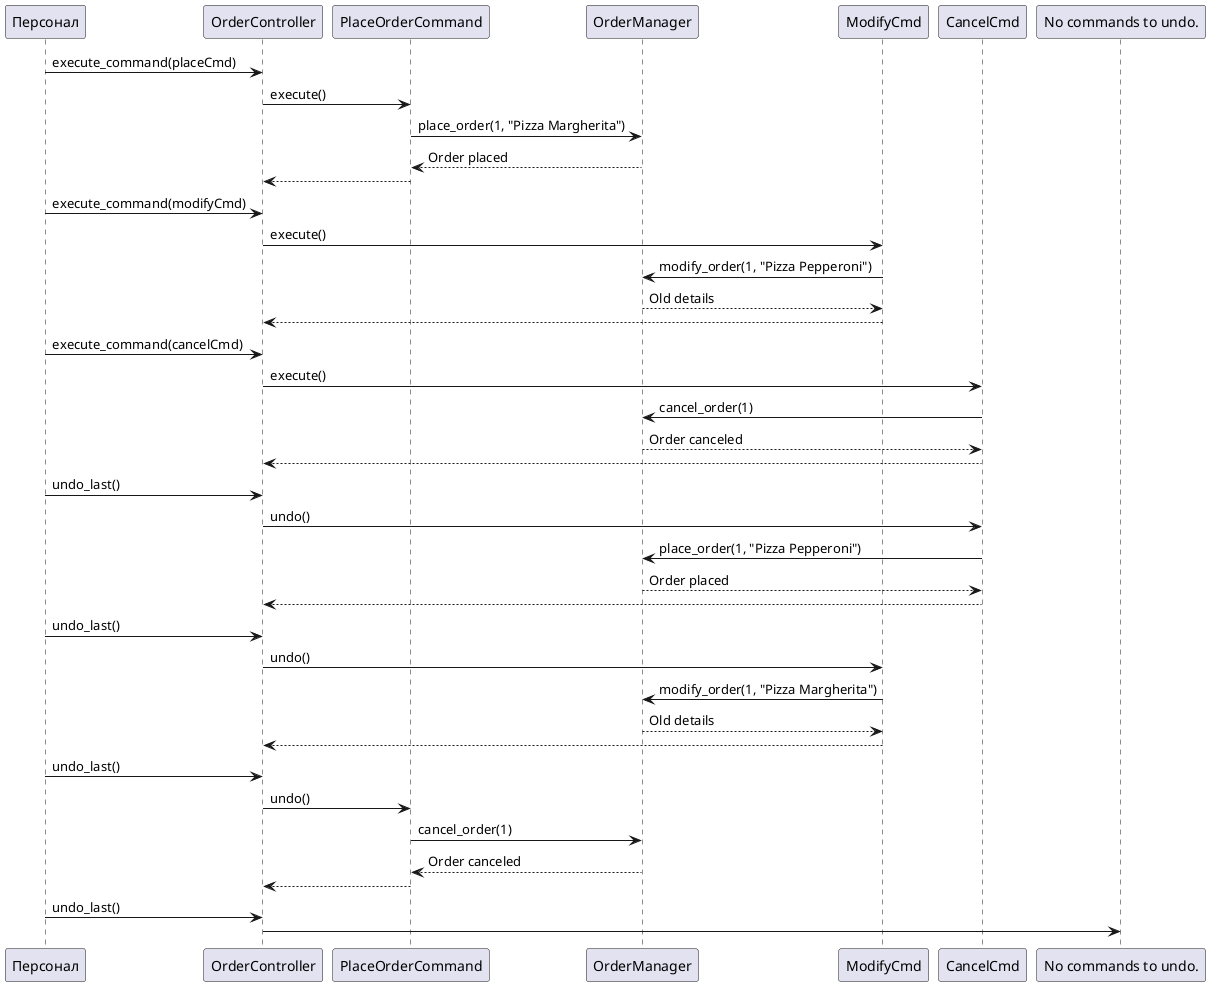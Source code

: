 @startuml
participant "Персонал" as Staff
participant "OrderController" as Controller
participant "PlaceOrderCommand" as PlaceCmd
participant "OrderManager" as Manager

Staff -> Controller: execute_command(placeCmd)
Controller -> PlaceCmd: execute()
PlaceCmd -> Manager: place_order(1, "Pizza Margherita")
Manager --> PlaceCmd: Order placed
PlaceCmd --> Controller:

Staff -> Controller: execute_command(modifyCmd)
Controller -> ModifyCmd: execute()
ModifyCmd -> Manager: modify_order(1, "Pizza Pepperoni")
Manager --> ModifyCmd: Old details
ModifyCmd --> Controller:

Staff -> Controller: execute_command(cancelCmd)
Controller -> CancelCmd: execute()
CancelCmd -> Manager: cancel_order(1)
Manager --> CancelCmd: Order canceled
CancelCmd --> Controller:

Staff -> Controller: undo_last()
Controller -> CancelCmd: undo()
CancelCmd -> Manager: place_order(1, "Pizza Pepperoni")
Manager --> CancelCmd: Order placed
CancelCmd --> Controller:

Staff -> Controller: undo_last()
Controller -> ModifyCmd: undo()
ModifyCmd -> Manager: modify_order(1, "Pizza Margherita")
Manager --> ModifyCmd: Old details
ModifyCmd --> Controller:

Staff -> Controller: undo_last()
Controller -> PlaceCmd: undo()
PlaceCmd -> Manager: cancel_order(1)
Manager --> PlaceCmd: Order canceled
PlaceCmd --> Controller:

Staff -> Controller: undo_last()
Controller -> "No commands to undo."
@enduml
